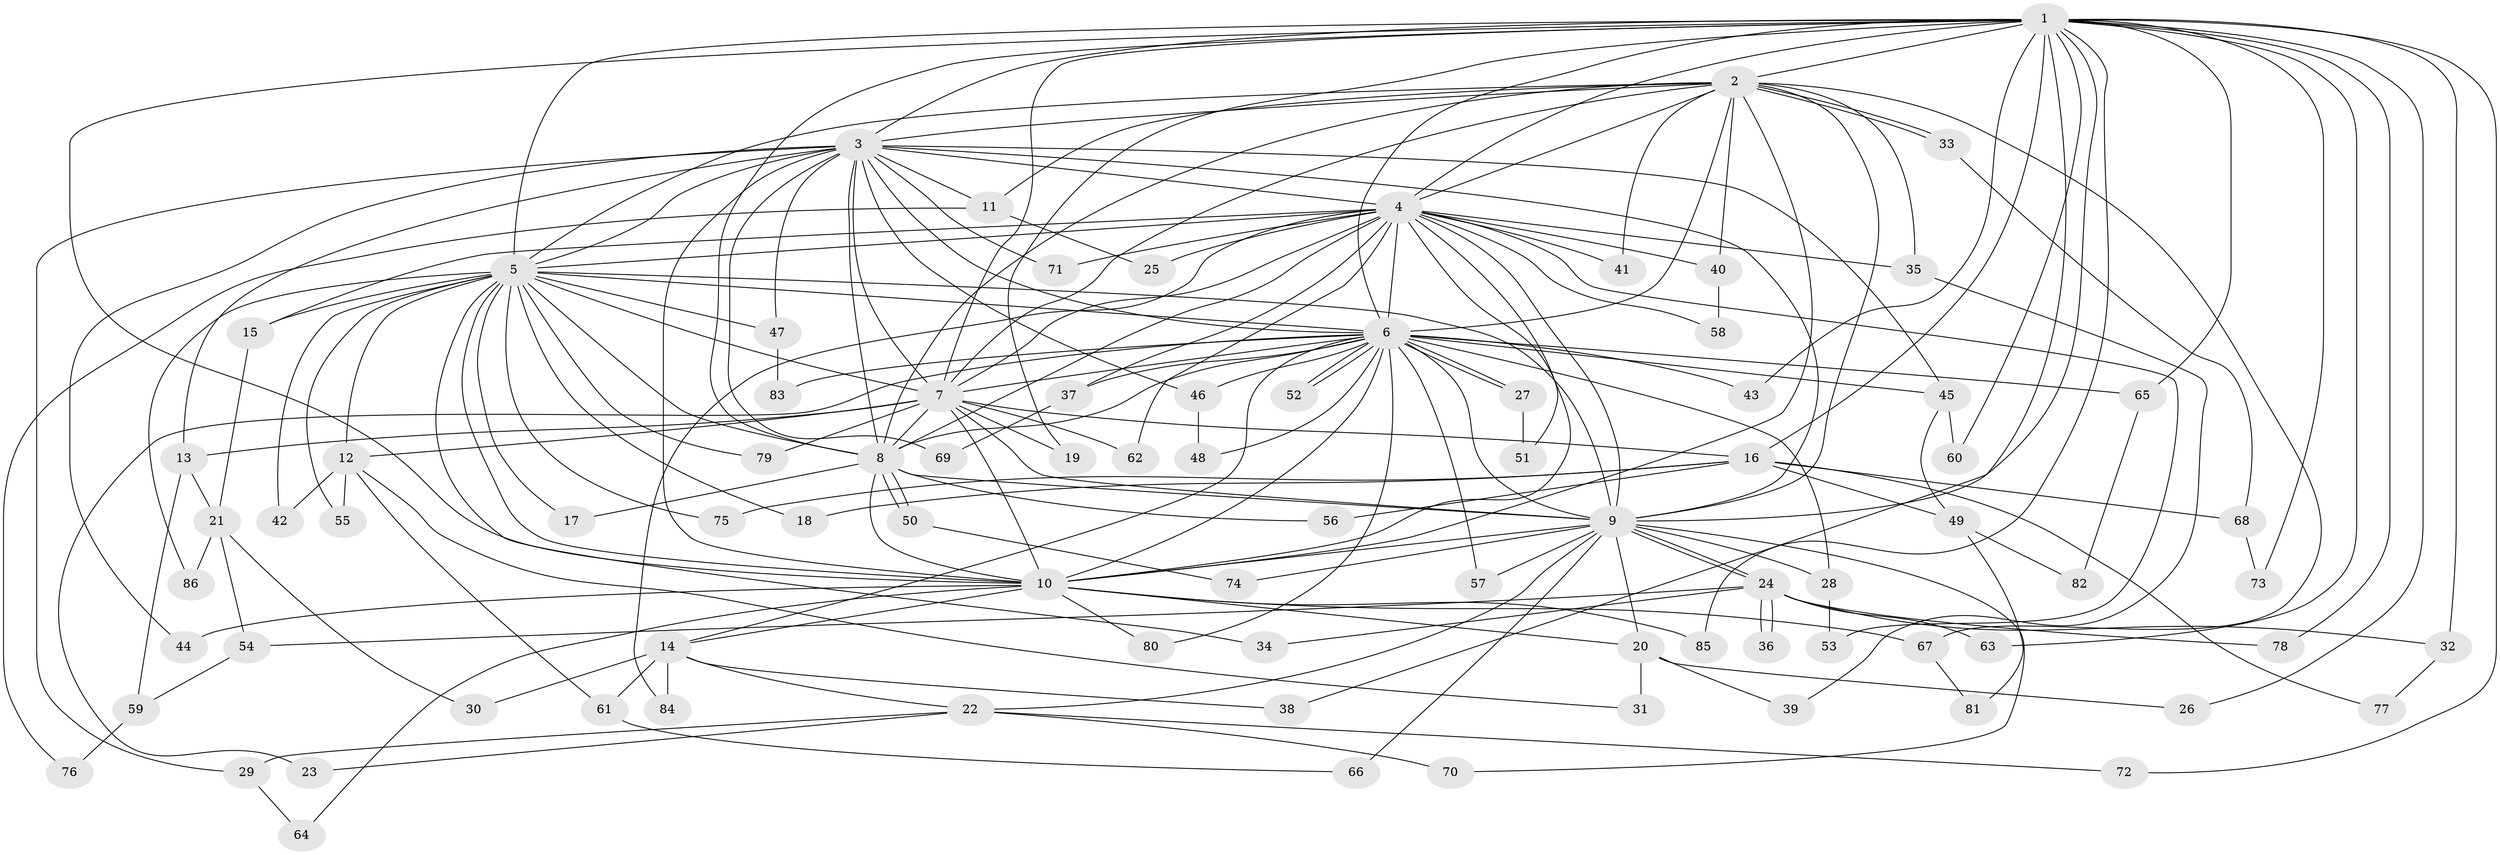 // coarse degree distribution, {9: 0.05555555555555555, 18: 0.027777777777777776, 16: 0.027777777777777776, 11: 0.027777777777777776, 17: 0.027777777777777776, 8: 0.027777777777777776, 12: 0.027777777777777776, 7: 0.05555555555555555, 10: 0.027777777777777776, 6: 0.08333333333333333, 4: 0.027777777777777776, 5: 0.05555555555555555, 2: 0.3055555555555556, 3: 0.1388888888888889, 1: 0.08333333333333333}
// Generated by graph-tools (version 1.1) at 2025/49/03/04/25 22:49:33]
// undirected, 86 vertices, 197 edges
graph export_dot {
  node [color=gray90,style=filled];
  1;
  2;
  3;
  4;
  5;
  6;
  7;
  8;
  9;
  10;
  11;
  12;
  13;
  14;
  15;
  16;
  17;
  18;
  19;
  20;
  21;
  22;
  23;
  24;
  25;
  26;
  27;
  28;
  29;
  30;
  31;
  32;
  33;
  34;
  35;
  36;
  37;
  38;
  39;
  40;
  41;
  42;
  43;
  44;
  45;
  46;
  47;
  48;
  49;
  50;
  51;
  52;
  53;
  54;
  55;
  56;
  57;
  58;
  59;
  60;
  61;
  62;
  63;
  64;
  65;
  66;
  67;
  68;
  69;
  70;
  71;
  72;
  73;
  74;
  75;
  76;
  77;
  78;
  79;
  80;
  81;
  82;
  83;
  84;
  85;
  86;
  1 -- 2;
  1 -- 3;
  1 -- 4;
  1 -- 5;
  1 -- 6;
  1 -- 7;
  1 -- 8;
  1 -- 9;
  1 -- 10;
  1 -- 16;
  1 -- 19;
  1 -- 26;
  1 -- 32;
  1 -- 38;
  1 -- 43;
  1 -- 60;
  1 -- 63;
  1 -- 65;
  1 -- 72;
  1 -- 73;
  1 -- 78;
  1 -- 85;
  2 -- 3;
  2 -- 4;
  2 -- 5;
  2 -- 6;
  2 -- 7;
  2 -- 8;
  2 -- 9;
  2 -- 10;
  2 -- 11;
  2 -- 33;
  2 -- 33;
  2 -- 35;
  2 -- 40;
  2 -- 41;
  2 -- 67;
  3 -- 4;
  3 -- 5;
  3 -- 6;
  3 -- 7;
  3 -- 8;
  3 -- 9;
  3 -- 10;
  3 -- 11;
  3 -- 13;
  3 -- 29;
  3 -- 44;
  3 -- 45;
  3 -- 46;
  3 -- 47;
  3 -- 69;
  3 -- 71;
  4 -- 5;
  4 -- 6;
  4 -- 7;
  4 -- 8;
  4 -- 9;
  4 -- 10;
  4 -- 15;
  4 -- 25;
  4 -- 35;
  4 -- 37;
  4 -- 40;
  4 -- 41;
  4 -- 51;
  4 -- 53;
  4 -- 58;
  4 -- 62;
  4 -- 71;
  4 -- 84;
  5 -- 6;
  5 -- 7;
  5 -- 8;
  5 -- 9;
  5 -- 10;
  5 -- 12;
  5 -- 15;
  5 -- 17;
  5 -- 18;
  5 -- 34;
  5 -- 42;
  5 -- 47;
  5 -- 55;
  5 -- 75;
  5 -- 79;
  5 -- 86;
  6 -- 7;
  6 -- 8;
  6 -- 9;
  6 -- 10;
  6 -- 14;
  6 -- 23;
  6 -- 27;
  6 -- 27;
  6 -- 28;
  6 -- 37;
  6 -- 43;
  6 -- 45;
  6 -- 46;
  6 -- 48;
  6 -- 52;
  6 -- 52;
  6 -- 57;
  6 -- 65;
  6 -- 80;
  6 -- 83;
  7 -- 8;
  7 -- 9;
  7 -- 10;
  7 -- 12;
  7 -- 13;
  7 -- 16;
  7 -- 19;
  7 -- 62;
  7 -- 79;
  8 -- 9;
  8 -- 10;
  8 -- 17;
  8 -- 50;
  8 -- 50;
  8 -- 56;
  9 -- 10;
  9 -- 20;
  9 -- 22;
  9 -- 24;
  9 -- 24;
  9 -- 28;
  9 -- 57;
  9 -- 66;
  9 -- 70;
  9 -- 74;
  10 -- 14;
  10 -- 20;
  10 -- 44;
  10 -- 64;
  10 -- 67;
  10 -- 80;
  10 -- 85;
  11 -- 25;
  11 -- 76;
  12 -- 31;
  12 -- 42;
  12 -- 55;
  12 -- 61;
  13 -- 21;
  13 -- 59;
  14 -- 22;
  14 -- 30;
  14 -- 38;
  14 -- 61;
  14 -- 84;
  15 -- 21;
  16 -- 18;
  16 -- 49;
  16 -- 56;
  16 -- 68;
  16 -- 75;
  16 -- 77;
  20 -- 26;
  20 -- 31;
  20 -- 39;
  21 -- 30;
  21 -- 54;
  21 -- 86;
  22 -- 23;
  22 -- 29;
  22 -- 70;
  22 -- 72;
  24 -- 32;
  24 -- 34;
  24 -- 36;
  24 -- 36;
  24 -- 54;
  24 -- 63;
  24 -- 78;
  27 -- 51;
  28 -- 53;
  29 -- 64;
  32 -- 77;
  33 -- 68;
  35 -- 39;
  37 -- 69;
  40 -- 58;
  45 -- 49;
  45 -- 60;
  46 -- 48;
  47 -- 83;
  49 -- 81;
  49 -- 82;
  50 -- 74;
  54 -- 59;
  59 -- 76;
  61 -- 66;
  65 -- 82;
  67 -- 81;
  68 -- 73;
}
